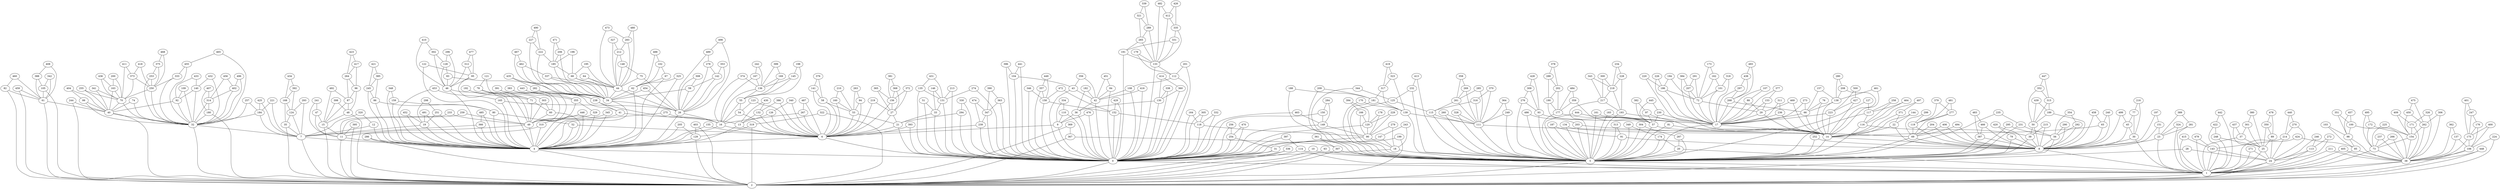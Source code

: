 strict graph G {
0;
1;
2;
4;
5;
6;
7;
8;
9;
10;
11;
12;
13;
14;
15;
16;
17;
18;
19;
20;
21;
22;
23;
24;
25;
26;
27;
28;
29;
30;
31;
32;
33;
34;
35;
36;
37;
38;
39;
40;
41;
42;
43;
44;
45;
46;
47;
48;
49;
50;
51;
52;
53;
54;
55;
56;
57;
58;
59;
60;
61;
62;
63;
64;
65;
66;
67;
68;
69;
70;
71;
72;
73;
74;
75;
76;
77;
78;
79;
80;
81;
82;
83;
84;
85;
86;
87;
88;
89;
90;
91;
92;
93;
94;
95;
96;
97;
98;
99;
100;
101;
102;
103;
104;
105;
106;
107;
108;
109;
110;
111;
112;
113;
114;
115;
116;
117;
118;
119;
120;
121;
122;
123;
124;
125;
126;
127;
128;
129;
130;
131;
132;
133;
134;
135;
136;
137;
138;
139;
140;
141;
142;
143;
144;
145;
146;
147;
148;
149;
150;
151;
152;
153;
154;
155;
156;
157;
158;
159;
160;
161;
162;
163;
164;
165;
166;
167;
168;
169;
170;
171;
172;
173;
174;
175;
176;
177;
178;
179;
180;
181;
182;
183;
184;
185;
186;
187;
188;
189;
190;
191;
192;
193;
194;
195;
196;
197;
198;
199;
200;
201;
202;
203;
204;
205;
206;
207;
208;
209;
210;
211;
212;
213;
214;
215;
216;
217;
218;
219;
220;
221;
222;
223;
224;
225;
226;
227;
228;
229;
230;
231;
232;
233;
234;
235;
236;
237;
238;
239;
240;
241;
242;
243;
244;
245;
246;
247;
248;
249;
250;
251;
252;
253;
254;
255;
256;
257;
258;
259;
260;
261;
262;
263;
264;
265;
266;
267;
268;
269;
270;
271;
272;
273;
274;
275;
276;
277;
278;
279;
280;
281;
282;
283;
284;
285;
286;
287;
288;
289;
290;
291;
292;
293;
294;
295;
296;
297;
298;
299;
300;
301;
302;
303;
304;
305;
306;
307;
308;
309;
310;
311;
312;
313;
314;
315;
316;
317;
318;
319;
320;
321;
322;
323;
324;
325;
326;
327;
328;
329;
330;
331;
332;
333;
334;
335;
336;
337;
338;
339;
340;
341;
342;
343;
344;
345;
346;
347;
348;
349;
350;
351;
352;
353;
354;
355;
356;
357;
358;
359;
360;
361;
362;
363;
364;
365;
366;
367;
368;
369;
370;
371;
372;
373;
374;
375;
376;
377;
378;
379;
380;
381;
382;
383;
384;
385;
386;
387;
388;
389;
390;
391;
392;
393;
394;
395;
396;
397;
398;
399;
400;
401;
402;
403;
404;
405;
406;
407;
408;
409;
410;
411;
412;
413;
414;
415;
416;
417;
418;
419;
420;
421;
422;
423;
424;
425;
426;
427;
428;
429;
430;
431;
432;
433;
434;
435;
436;
437;
438;
439;
440;
441;
442;
443;
444;
445;
446;
447;
448;
449;
450;
451;
452;
453;
454;
455;
456;
457;
458;
459;
460;
461;
462;
463;
464;
465;
466;
467;
468;
469;
470;
471;
472;
473;
474;
475;
476;
477;
478;
479;
480;
481;
482;
483;
484;
485;
486;
487;
488;
489;
490;
491;
492;
493;
494;
495;
496;
497;
498;
499;
500;
349 -- 5;
368 -- 27;
249 -- 5;
152 -- 0;
187 -- 5;
421 -- 245;
79 -- 8;
374 -- 136;
256 -- 0;
349 -- 174;
44 -- 34;
278 -- 26;
484 -- 177;
380 -- 25;
207 -- 17;
283 -- 212;
184 -- 7;
186 -- 72;
236 -- 17;
330 -- 0;
351 -- 100;
99 -- 40;
459 -- 61;
286 -- 4;
155 -- 4;
117 -- 5;
329 -- 4;
384 -- 207;
260 -- 111;
200 -- 70;
213 -- 0;
449 -- 357;
168 -- 124;
95 -- 4;
74 -- 32;
221 -- 184;
178 -- 120;
103 -- 98;
68 -- 34;
46 -- 4;
414 -- 360;
57 -- 5;
170 -- 5;
340 -- 126;
14 -- 8;
159 -- 80;
198 -- 145;
220 -- 17;
210 -- 53;
191 -- 133;
166 -- 120;
478 -- 89;
70 -- 32;
132 -- 6;
211 -- 38;
149 -- 90;
93 -- 5;
436 -- 163;
456 -- 314;
69 -- 8;
15 -- 2;
146 -- 131;
41 -- 16;
432 -- 32;
206 -- 34;
444 -- 5;
474 -- 239;
45 -- 30;
376 -- 58;
500 -- 427;
472 -- 158;
70 -- 40;
121 -- 71;
420 -- 8;
383 -- 355;
219 -- 27;
12 -- 4;
47 -- 11;
413 -- 232;
476 -- 0;
480 -- 283;
293 -- 7;
252 -- 5;
498 -- 26;
371 -- 14;
379 -- 119;
417 -- 96;
172 -- 154;
229 -- 120;
81 -- 5;
296 -- 46;
164 -- 118;
375 -- 250;
459 -- 2;
450 -- 262;
304 -- 5;
7 -- 2;
243 -- 18;
137 -- 106;
96 -- 48;
410 -- 302;
260 -- 5;
263 -- 53;
84 -- 42;
472 -- 152;
113 -- 1;
105 -- 2;
212 -- 44;
0 -- 2;
18 -- 0;
338 -- 130;
372 -- 27;
208 -- 138;
76 -- 66;
404 -- 40;
88 -- 17;
75 -- 26;
171 -- 154;
193 -- 5;
194 -- 72;
133 -- 0;
428 -- 309;
169 -- 136;
489 -- 26;
324 -- 23;
346 -- 158;
467 -- 34;
402 -- 32;
363 -- 347;
420 -- 79;
335 -- 331;
234 -- 218;
167 -- 16;
251 -- 4;
280 -- 208;
421 -- 385;
185 -- 34;
306 -- 262;
200 -- 163;
115 -- 111;
486 -- 203;
41 -- 4;
329 -- 49;
321 -- 265;
182 -- 42;
6 -- 4;
157 -- 138;
126 -- 6;
176 -- 106;
166 -- 90;
376 -- 141;
153 -- 29;
89 -- 24;
449 -- 158;
441 -- 104;
241 -- 47;
399 -- 136;
409 -- 171;
451 -- 42;
143 -- 1;
171 -- 38;
347 -- 0;
378 -- 202;
351 -- 98;
107 -- 88;
390 -- 347;
38 -- 1;
126 -- 13;
413 -- 5;
178 -- 90;
9 -- 6;
259 -- 49;
321 -- 289;
96 -- 87;
129 -- 2;
28 -- 24;
94 -- 53;
168 -- 35;
297 -- 17;
194 -- 186;
43 -- 0;
175 -- 38;
315 -- 189;
56 -- 5;
44 -- 26;
388 -- 61;
373 -- 70;
31 -- 2;
215 -- 8;
104 -- 0;
452 -- 4;
213 -- 131;
42 -- 0;
153 -- 17;
253 -- 32;
318 -- 101;
216 -- 77;
442 -- 1;
286 -- 2;
442 -- 422;
119 -- 8;
169 -- 55;
440 -- 214;
471 -- 185;
192 -- 49;
56 -- 8;
480 -- 44;
487 -- 267;
245 -- 86;
359 -- 57;
496 -- 402;
341 -- 70;
331 -- 133;
106 -- 2;
282 -- 41;
4 -- 2;
356 -- 43;
210 -- 160;
131 -- 33;
355 -- 49;
135 -- 131;
123 -- 54;
26 -- 16;
357 -- 0;
79 -- 5;
119 -- 69;
23 -- 8;
165 -- 4;
343 -- 217;
92 -- 32;
415 -- 1;
411 -- 70;
136 -- 16;
214 -- 143;
57 -- 14;
91 -- 5;
356 -- 42;
492 -- 15;
20 -- 5;
29 -- 14;
239 -- 0;
277 -- 119;
284 -- 149;
273 -- 17;
305 -- 0;
108 -- 0;
457 -- 100;
446 -- 4;
479 -- 143;
309 -- 276;
345 -- 4;
370 -- 316;
189 -- 50;
5 -- 1;
47 -- 15;
54 -- 16;
122 -- 4;
403 -- 129;
43 -- 42;
31 -- 0;
336 -- 0;
468 -- 375;
343 -- 218;
494 -- 69;
340 -- 6;
344 -- 5;
154 -- 73;
331 -- 191;
433 -- 140;
454 -- 26;
353 -- 26;
103 -- 85;
29 -- 17;
25 -- 1;
61 -- 40;
111 -- 69;
269 -- 261;
8 -- 1;
201 -- 112;
314 -- 180;
469 -- 29;
55 -- 16;
328 -- 111;
408 -- 388;
161 -- 17;
173 -- 162;
233 -- 49;
324 -- 1;
373 -- 250;
4 -- 0;
491 -- 4;
155 -- 6;
92 -- 40;
190 -- 177;
294 -- 0;
87 -- 48;
162 -- 101;
271 -- 24;
350 -- 25;
366 -- 7;
264 -- 96;
339 -- 321;
303 -- 49;
303 -- 60;
308 -- 26;
347 -- 239;
464 -- 117;
193 -- 17;
434 -- 392;
342 -- 61;
487 -- 6;
431 -- 135;
479 -- 1;
272 -- 24;
422 -- 1;
486 -- 5;
134 -- 5;
419 -- 323;
144 -- 22;
299 -- 69;
355 -- 329;
64 -- 44;
37 -- 25;
127 -- 5;
361 -- 5;
488 -- 102;
73 -- 38;
229 -- 90;
30 -- 1;
33 -- 0;
209 -- 5;
13 -- 4;
332 -- 0;
397 -- 0;
67 -- 4;
365 -- 156;
445 -- 230;
264 -- 87;
179 -- 133;
352 -- 315;
461 -- 14;
319 -- 129;
458 -- 8;
490 -- 227;
97 -- 57;
131 -- 0;
161 -- 5;
196 -- 185;
315 -- 50;
440 -- 270;
242 -- 136;
471 -- 206;
284 -- 150;
409 -- 154;
113 -- 24;
312 -- 46;
320 -- 12;
26 -- 4;
88 -- 29;
130 -- 36;
19 -- 4;
54 -- 6;
5 -- 2;
68 -- 44;
98 -- 85;
307 -- 5;
462 -- 34;
81 -- 14;
281 -- 1;
334 -- 110;
333 -- 32;
109 -- 92;
350 -- 89;
271 -- 1;
426 -- 335;
401 -- 247;
230 -- 14;
13 -- 6;
80 -- 4;
222 -- 185;
102 -- 62;
227 -- 34;
39 -- 8;
348 -- 159;
82 -- 61;
381 -- 368;
228 -- 218;
276 -- 93;
116 -- 5;
292 -- 8;
253 -- 250;
235 -- 5;
287 -- 20;
427 -- 223;
499 -- 8;
445 -- 57;
89 -- 25;
374 -- 16;
18 -- 1;
368 -- 156;
129 -- 4;
327 -- 212;
483 -- 387;
135 -- 0;
77 -- 30;
448 -- 2;
280 -- 138;
254 -- 0;
134 -- 69;
430 -- 132;
98 -- 38;
201 -- 0;
85 -- 38;
461 -- 138;
58 -- 53;
256 -- 254;
344 -- 125;
297 -- 268;
206 -- 185;
148 -- 44;
25 -- 24;
157 -- 66;
276 -- 5;
73 -- 1;
219 -- 6;
233 -- 11;
77 -- 45;
195 -- 68;
342 -- 105;
108 -- 42;
254 -- 31;
443 -- 49;
106 -- 38;
398 -- 48;
296 -- 128;
391 -- 303;
359 -- 177;
90 -- 0;
387 -- 5;
247 -- 176;
42 -- 36;
167 -- 136;
36 -- 9;
140 -- 92;
439 -- 189;
452 -- 19;
317 -- 181;
320 -- 7;
375 -- 253;
454 -- 34;
311 -- 236;
10 -- 2;
307 -- 2;
345 -- 310;
163 -- 40;
385 -- 86;
123 -- 6;
447 -- 352;
395 -- 2;
67 -- 62;
218 -- 217;
65 -- 8;
227 -- 222;
205 -- 129;
270 -- 214;
435 -- 282;
300 -- 218;
460 -- 82;
115 -- 5;
358 -- 269;
217 -- 193;
231 -- 5;
473 -- 44;
402 -- 314;
99 -- 32;
288 -- 202;
391 -- 60;
476 -- 9;
354 -- 56;
220 -- 186;
22 -- 14;
258 -- 116;
183 -- 17;
59 -- 34;
346 -- 0;
425 -- 7;
399 -- 169;
101 -- 17;
177 -- 57;
145 -- 55;
380 -- 301;
467 -- 462;
450 -- 154;
441 -- 0;
185 -- 68;
90 -- 18;
64 -- 34;
139 -- 111;
65 -- 14;
247 -- 175;
360 -- 0;
163 -- 70;
294 -- 21;
75 -- 44;
364 -- 111;
160 -- 6;
207 -- 72;
252 -- 8;
415 -- 143;
478 -- 350;
460 -- 61;
386 -- 132;
430 -- 13;
125 -- 115;
225 -- 154;
337 -- 44;
11 -- 4;
438 -- 297;
35 -- 2;
71 -- 60;
498 -- 489;
241 -- 11;
316 -- 115;
463 -- 149;
366 -- 4;
285 -- 111;
319 -- 2;
493 -- 438;
202 -- 177;
0 -- 1;
275 -- 13;
238 -- 16;
36 -- 0;
110 -- 9;
78 -- 49;
179 -- 112;
491 -- 19;
431 -- 131;
244 -- 2;
378 -- 288;
455 -- 333;
485 -- 4;
269 -- 111;
426 -- 412;
385 -- 245;
186 -- 17;
63 -- 2;
400 -- 106;
243 -- 147;
405 -- 38;
180 -- 2;
341 -- 40;
55 -- 54;
416 -- 0;
224 -- 106;
22 -- 8;
141 -- 58;
218 -- 193;
124 -- 7;
323 -- 317;
381 -- 156;
485 -- 366;
358 -- 261;
190 -- 57;
216 -- 30;
236 -- 14;
53 -- 21;
416 -- 42;
242 -- 167;
246 -- 24;
97 -- 14;
160 -- 53;
232 -- 125;
437 -- 25;
291 -- 72;
424 -- 1;
133 -- 112;
211 -- 1;
226 -- 186;
410 -- 46;
465 -- 32;
257 -- 184;
365 -- 27;
122 -- 95;
164 -- 0;
16 -- 4;
238 -- 41;
310 -- 4;
311 -- 17;
116 -- 39;
40 -- 2;
45 -- 8;
363 -- 0;
181 -- 139;
69 -- 5;
174 -- 20;
232 -- 5;
338 -- 0;
362 -- 137;
473 -- 283;
51 -- 0;
139 -- 5;
379 -- 277;
267 -- 6;
151 -- 23;
448 -- 38;
149 -- 0;
212 -- 148;
150 -- 149;
464 -- 116;
444 -- 17;
118 -- 90;
313 -- 5;
468 -- 250;
10 -- 5;
446 -- 49;
237 -- 73;
93 -- 57;
117 -- 116;
152 -- 118;
225 -- 73;
34 -- 26;
146 -- 33;
84 -- 0;
124 -- 35;
274 -- 0;
412 -- 335;
49 -- 11;
337 -- 34;
204 -- 69;
335 -- 133;
52 -- 4;
114 -- 0;
295 -- 56;
418 -- 373;
34 -- 4;
401 -- 175;
396 -- 104;
50 -- 39;
305 -- 118;
394 -- 166;
475 -- 450;
170 -- 139;
21 -- 0;
23 -- 1;
330 -- 294;
11 -- 2;
30 -- 8;
302 -- 46;
382 -- 57;
405 -- 1;
417 -- 264;
424 -- 85;
470 -- 0;
235 -- 231;
24 -- 1;
187 -- 91;
437 -- 37;
353 -- 142;
443 -- 355;
466 -- 8;
40 -- 32;
255 -- 70;
147 -- 18;
403 -- 2;
266 -- 73;
429 -- 152;
15 -- 11;
50 -- 8;
277 -- 69;
82 -- 2;
439 -- 50;
223 -- 14;
257 -- 32;
72 -- 17;
326 -- 171;
52 -- 6;
95 -- 46;
322 -- 2;
392 -- 124;
112 -- 0;
325 -- 62;
262 -- 38;
438 -- 268;
51 -- 33;
63 -- 5;
237 -- 38;
17 -- 5;
8 -- 5;
136 -- 55;
481 -- 119;
174 -- 5;
230 -- 57;
423 -- 264;
477 -- 95;
127 -- 117;
406 -- 8;
76 -- 14;
370 -- 111;
101 -- 72;
83 -- 46;
208 -- 14;
191 -- 0;
500 -- 223;
53 -- 6;
27 -- 21;
258 -- 117;
244 -- 40;
137 -- 38;
128 -- 46;
387 -- 8;
259 -- 11;
85 -- 1;
59 -- 26;
336 -- 2;
466 -- 387;
481 -- 277;
383 -- 49;
281 -- 23;
145 -- 136;
434 -- 168;
453 -- 165;
21 -- 6;
382 -- 97;
58 -- 6;
298 -- 19;
310 -- 11;
395 -- 11;
263 -- 94;
377 -- 17;
217 -- 5;
87 -- 15;
221 -- 7;
496 -- 32;
60 -- 49;
78 -- 71;
107 -- 17;
483 -- 466;
494 -- 8;
204 -- 8;
17 -- 14;
203 -- 69;
451 -- 84;
39 -- 5;
100 -- 98;
138 -- 14;
156 -- 6;
165 -- 26;
231 -- 56;
71 -- 49;
248 -- 25;
477 -- 312;
312 -- 95;
154 -- 38;
49 -- 4;
86 -- 80;
61 -- 2;
118 -- 0;
162 -- 72;
198 -- 55;
377 -- 153;
183 -- 5;
48 -- 15;
369 -- 367;
408 -- 61;
48 -- 2;
266 -- 38;
393 -- 6;
32 -- 2;
484 -- 359;
367 -- 307;
389 -- 281;
316 -- 111;
91 -- 8;
488 -- 62;
453 -- 4;
414 -- 130;
12 -- 7;
130 -- 0;
28 -- 2;
323 -- 139;
490 -- 222;
318 -- 17;
396 -- 0;
158 -- 0;
348 -- 4;
226 -- 17;
354 -- 292;
332 -- 118;
299 -- 119;
262 -- 154;
360 -- 130;
282 -- 238;
489 -- 278;
283 -- 44;
120 -- 0;
493 -- 268;
497 -- 14;
104 -- 43;
1 -- 2;
422 -- 248;
60 -- 4;
16 -- 6;
456 -- 402;
181 -- 5;
406 -- 69;
180 -- 32;
309 -- 93;
393 -- 0;
140 -- 32;
197 -- 151;
463 -- 0;
328 -- 5;
188 -- 5;
317 -- 139;
273 -- 66;
20 -- 1;
400 -- 175;
7 -- 4;
384 -- 17;
411 -- 373;
308 -- 59;
125 -- 5;
313 -- 91;
423 -- 417;
435 -- 238;
295 -- 5;
224 -- 2;
159 -- 4;
223 -- 17;
142 -- 59;
447 -- 315;
24 -- 2;
33 -- 21;
62 -- 4;
86 -- 4;
394 -- 120;
412 -- 133;
265 -- 133;
301 -- 25;
369 -- 2;
392 -- 168;
228 -- 193;
302 -- 128;
462 -- 337;
386 -- 6;
156 -- 27;
352 -- 50;
397 -- 114;
112 -- 108;
265 -- 191;
272 -- 113;
404 -- 99;
270 -- 24;
72 -- 29;
142 -- 26;
290 -- 56;
398 -- 15;
367 -- 2;
148 -- 75;
290 -- 8;
66 -- 17;
150 -- 0;
298 -- 251;
304 -- 287;
407 -- 314;
138 -- 66;
192 -- 71;
239 -- 6;
128 -- 83;
361 -- 307;
267 -- 16;
497 -- 371;
362 -- 38;
274 -- 131;
255 -- 40;
250 -- 32;
144 -- 14;
333 -- 250;
482 -- 133;
102 -- 67;
27 -- 6;
214 -- 24;
291 -- 207;
66 -- 14;
173 -- 72;
357 -- 158;
287 -- 5;
418 -- 250;
499 -- 45;
120 -- 90;
9 -- 0;
151 -- 8;
141 -- 6;
46 -- 34;
177 -- 5;
209 -- 181;
35 -- 7;
371 -- 22;
132 -- 13;
425 -- 184;
249 -- 111;
432 -- 140;
455 -- 32;
339 -- 289;
325 -- 4;
37 -- 1;
293 -- 124;
143 -- 24;
184 -- 32;
492 -- 87;
74 -- 40;
94 -- 6;
176 -- 175;
285 -- 261;
6 -- 0;
195 -- 44;
301 -- 37;
306 -- 38;
188 -- 181;
246 -- 113;
205 -- 4;
300 -- 217;
202 -- 190;
389 -- 23;
292 -- 56;
19 -- 7;
268 -- 17;
278 -- 142;
495 -- 172;
158 -- 152;
433 -- 92;
62 -- 34;
14 -- 5;
245 -- 4;
322 -- 319;
429 -- 0;
482 -- 412;
175 -- 106;
32 -- 7;
251 -- 19;
147 -- 0;
390 -- 363;
495 -- 73;
240 -- 8;
196 -- 68;
234 -- 228;
470 -- 254;
199 -- 31;
121 -- 78;
388 -- 105;
407 -- 180;
83 -- 34;
372 -- 156;
172 -- 73;
110 -- 0;
419 -- 317;
261 -- 111;
427 -- 14;
364 -- 249;
222 -- 34;
261 -- 115;
436 -- 70;
288 -- 190;
114 -- 1;
465 -- 455;
474 -- 347;
334 -- 9;
248 -- 1;
327 -- 44;
240 -- 65;
197 -- 8;
38 -- 2;
105 -- 61;
279 -- 18;
203 -- 5;
111 -- 5;
289 -- 133;
428 -- 93;
182 -- 36;
189 -- 8;
458 -- 65;
279 -- 90;
457 -- 98;
475 -- 262;
80 -- 52;
469 -- 14;
215 -- 39;
275 -- 4;
268 -- 66;
326 -- 38;
250 -- 70;
100 -- 38;
109 -- 32;
314 -- 32;
289 -- 265;
199 -- 2;
}
